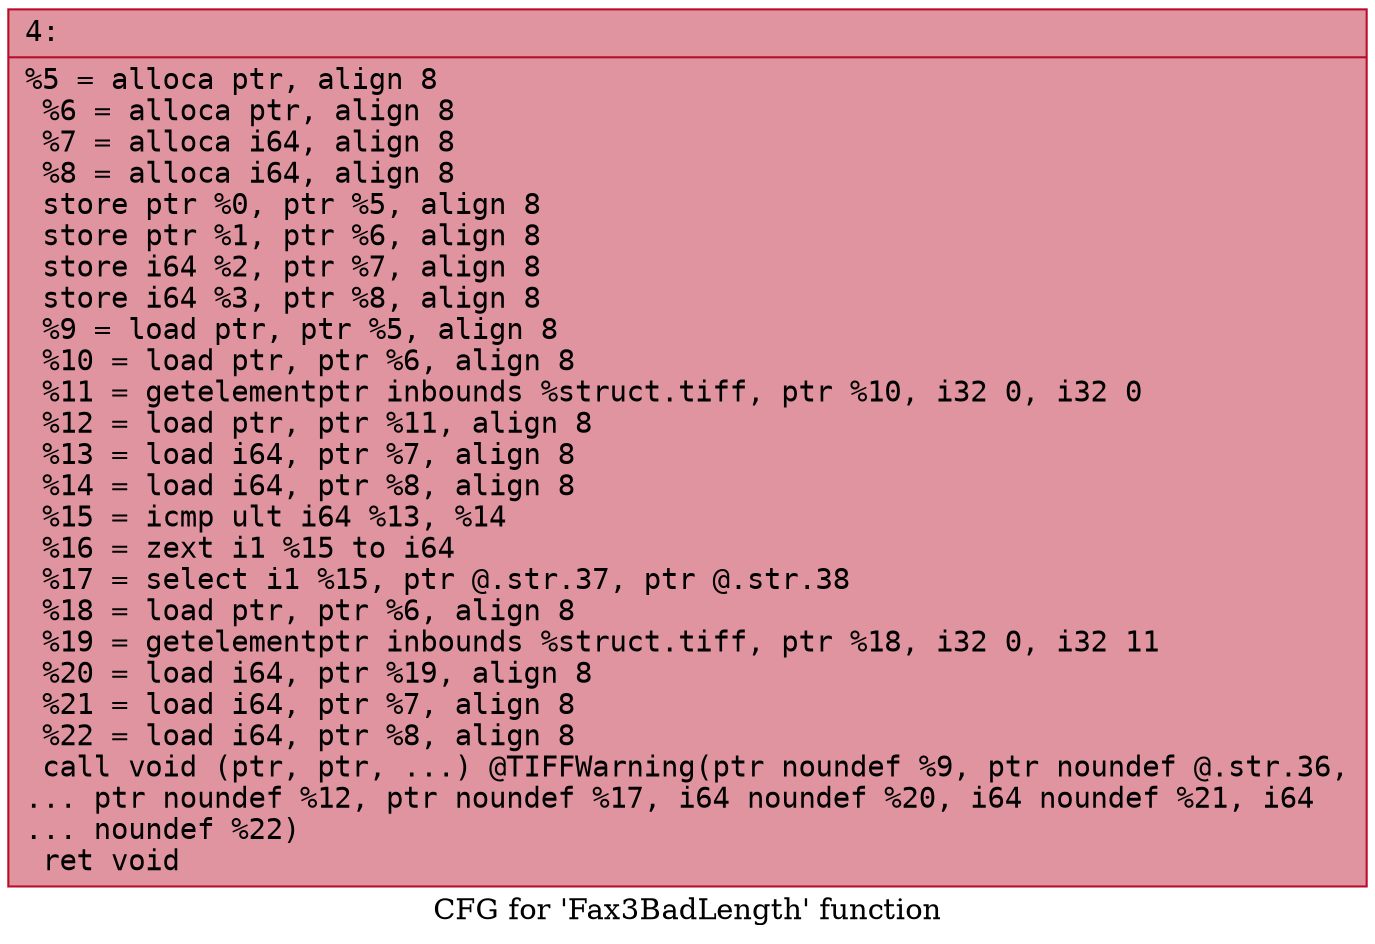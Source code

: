 digraph "CFG for 'Fax3BadLength' function" {
	label="CFG for 'Fax3BadLength' function";

	Node0x6000005c0460 [shape=record,color="#b70d28ff", style=filled, fillcolor="#b70d2870" fontname="Courier",label="{4:\l|  %5 = alloca ptr, align 8\l  %6 = alloca ptr, align 8\l  %7 = alloca i64, align 8\l  %8 = alloca i64, align 8\l  store ptr %0, ptr %5, align 8\l  store ptr %1, ptr %6, align 8\l  store i64 %2, ptr %7, align 8\l  store i64 %3, ptr %8, align 8\l  %9 = load ptr, ptr %5, align 8\l  %10 = load ptr, ptr %6, align 8\l  %11 = getelementptr inbounds %struct.tiff, ptr %10, i32 0, i32 0\l  %12 = load ptr, ptr %11, align 8\l  %13 = load i64, ptr %7, align 8\l  %14 = load i64, ptr %8, align 8\l  %15 = icmp ult i64 %13, %14\l  %16 = zext i1 %15 to i64\l  %17 = select i1 %15, ptr @.str.37, ptr @.str.38\l  %18 = load ptr, ptr %6, align 8\l  %19 = getelementptr inbounds %struct.tiff, ptr %18, i32 0, i32 11\l  %20 = load i64, ptr %19, align 8\l  %21 = load i64, ptr %7, align 8\l  %22 = load i64, ptr %8, align 8\l  call void (ptr, ptr, ...) @TIFFWarning(ptr noundef %9, ptr noundef @.str.36,\l... ptr noundef %12, ptr noundef %17, i64 noundef %20, i64 noundef %21, i64\l... noundef %22)\l  ret void\l}"];
}

